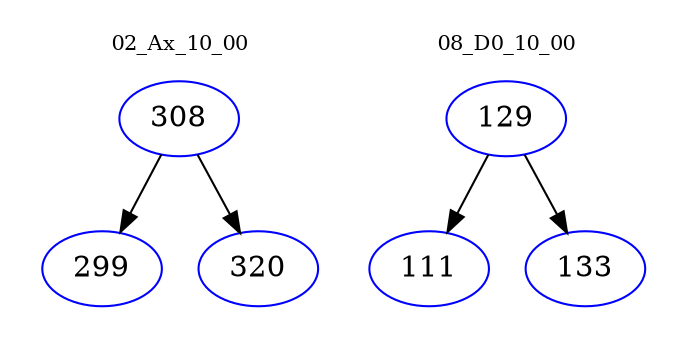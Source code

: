 digraph{
subgraph cluster_0 {
color = white
label = "02_Ax_10_00";
fontsize=10;
T0_308 [label="308", color="blue"]
T0_308 -> T0_299 [color="black"]
T0_299 [label="299", color="blue"]
T0_308 -> T0_320 [color="black"]
T0_320 [label="320", color="blue"]
}
subgraph cluster_1 {
color = white
label = "08_D0_10_00";
fontsize=10;
T1_129 [label="129", color="blue"]
T1_129 -> T1_111 [color="black"]
T1_111 [label="111", color="blue"]
T1_129 -> T1_133 [color="black"]
T1_133 [label="133", color="blue"]
}
}
